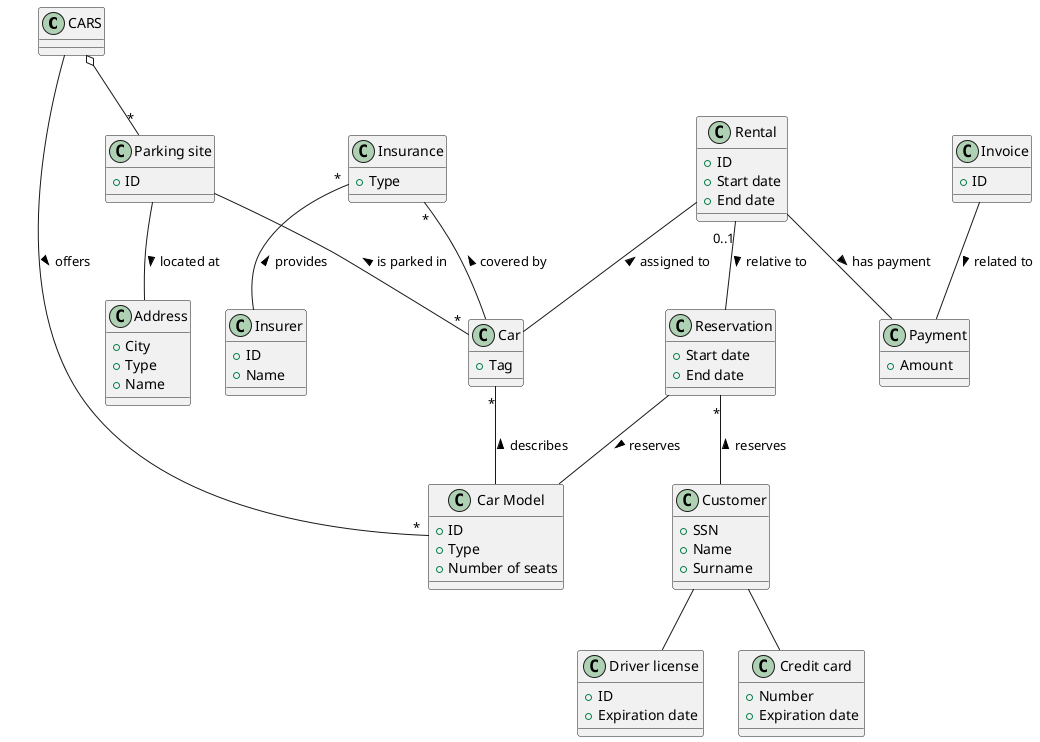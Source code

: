 @startuml

' CARS company
class CARS
class "Parking site" as ParkingSite
class Address
class Car
class "Car Model" as CarModel
CARS o-- "*" ParkingSite
CARS -- "*" CarModel : offers >
ParkingSite -- "*" Car : is parked in <
ParkingSite -- Address : located at >
Car "*" -- CarModel : describes <
Car : +Tag
CarModel : +ID
CarModel : +Type
CarModel : +Number of seats
ParkingSite : +ID
Address : +City
Address : +Type
Address : +Name

' Insurances
class Insurer
class Insurance
Insurance "*" -- Insurer : provides <
Insurance "*" -- Car : covered by <
Insurer : +ID
Insurer : +Name
Insurance : +Type

' Customer
class Customer
class "Driver license" as DriverLicense
class "Credit card" as CreditCard
Customer -- DriverLicense
Customer -- CreditCard
Customer : +SSN
Customer : +Name
Customer : +Surname
DriverLicense : +ID
DriverLicense : +Expiration date
CreditCard : +Number
CreditCard : +Expiration date

' Reservation
class Reservation
Reservation "*" -- Customer : reserves <
Reservation -- CarModel : reserves >
Reservation : +Start date
Reservation : +End date

' Check-out - Part 1
class Rental
class Payment
Rental "0..1" -- Reservation : relative to >
Rental -- Payment : has payment >
Rental -- Car : assigned to <
Rental : +ID
Rental : +Start date
Rental : +End date
Payment : +Amount

' Invoice
class Invoice
Invoice -- Payment : related to >
Invoice : +ID

@enduml
